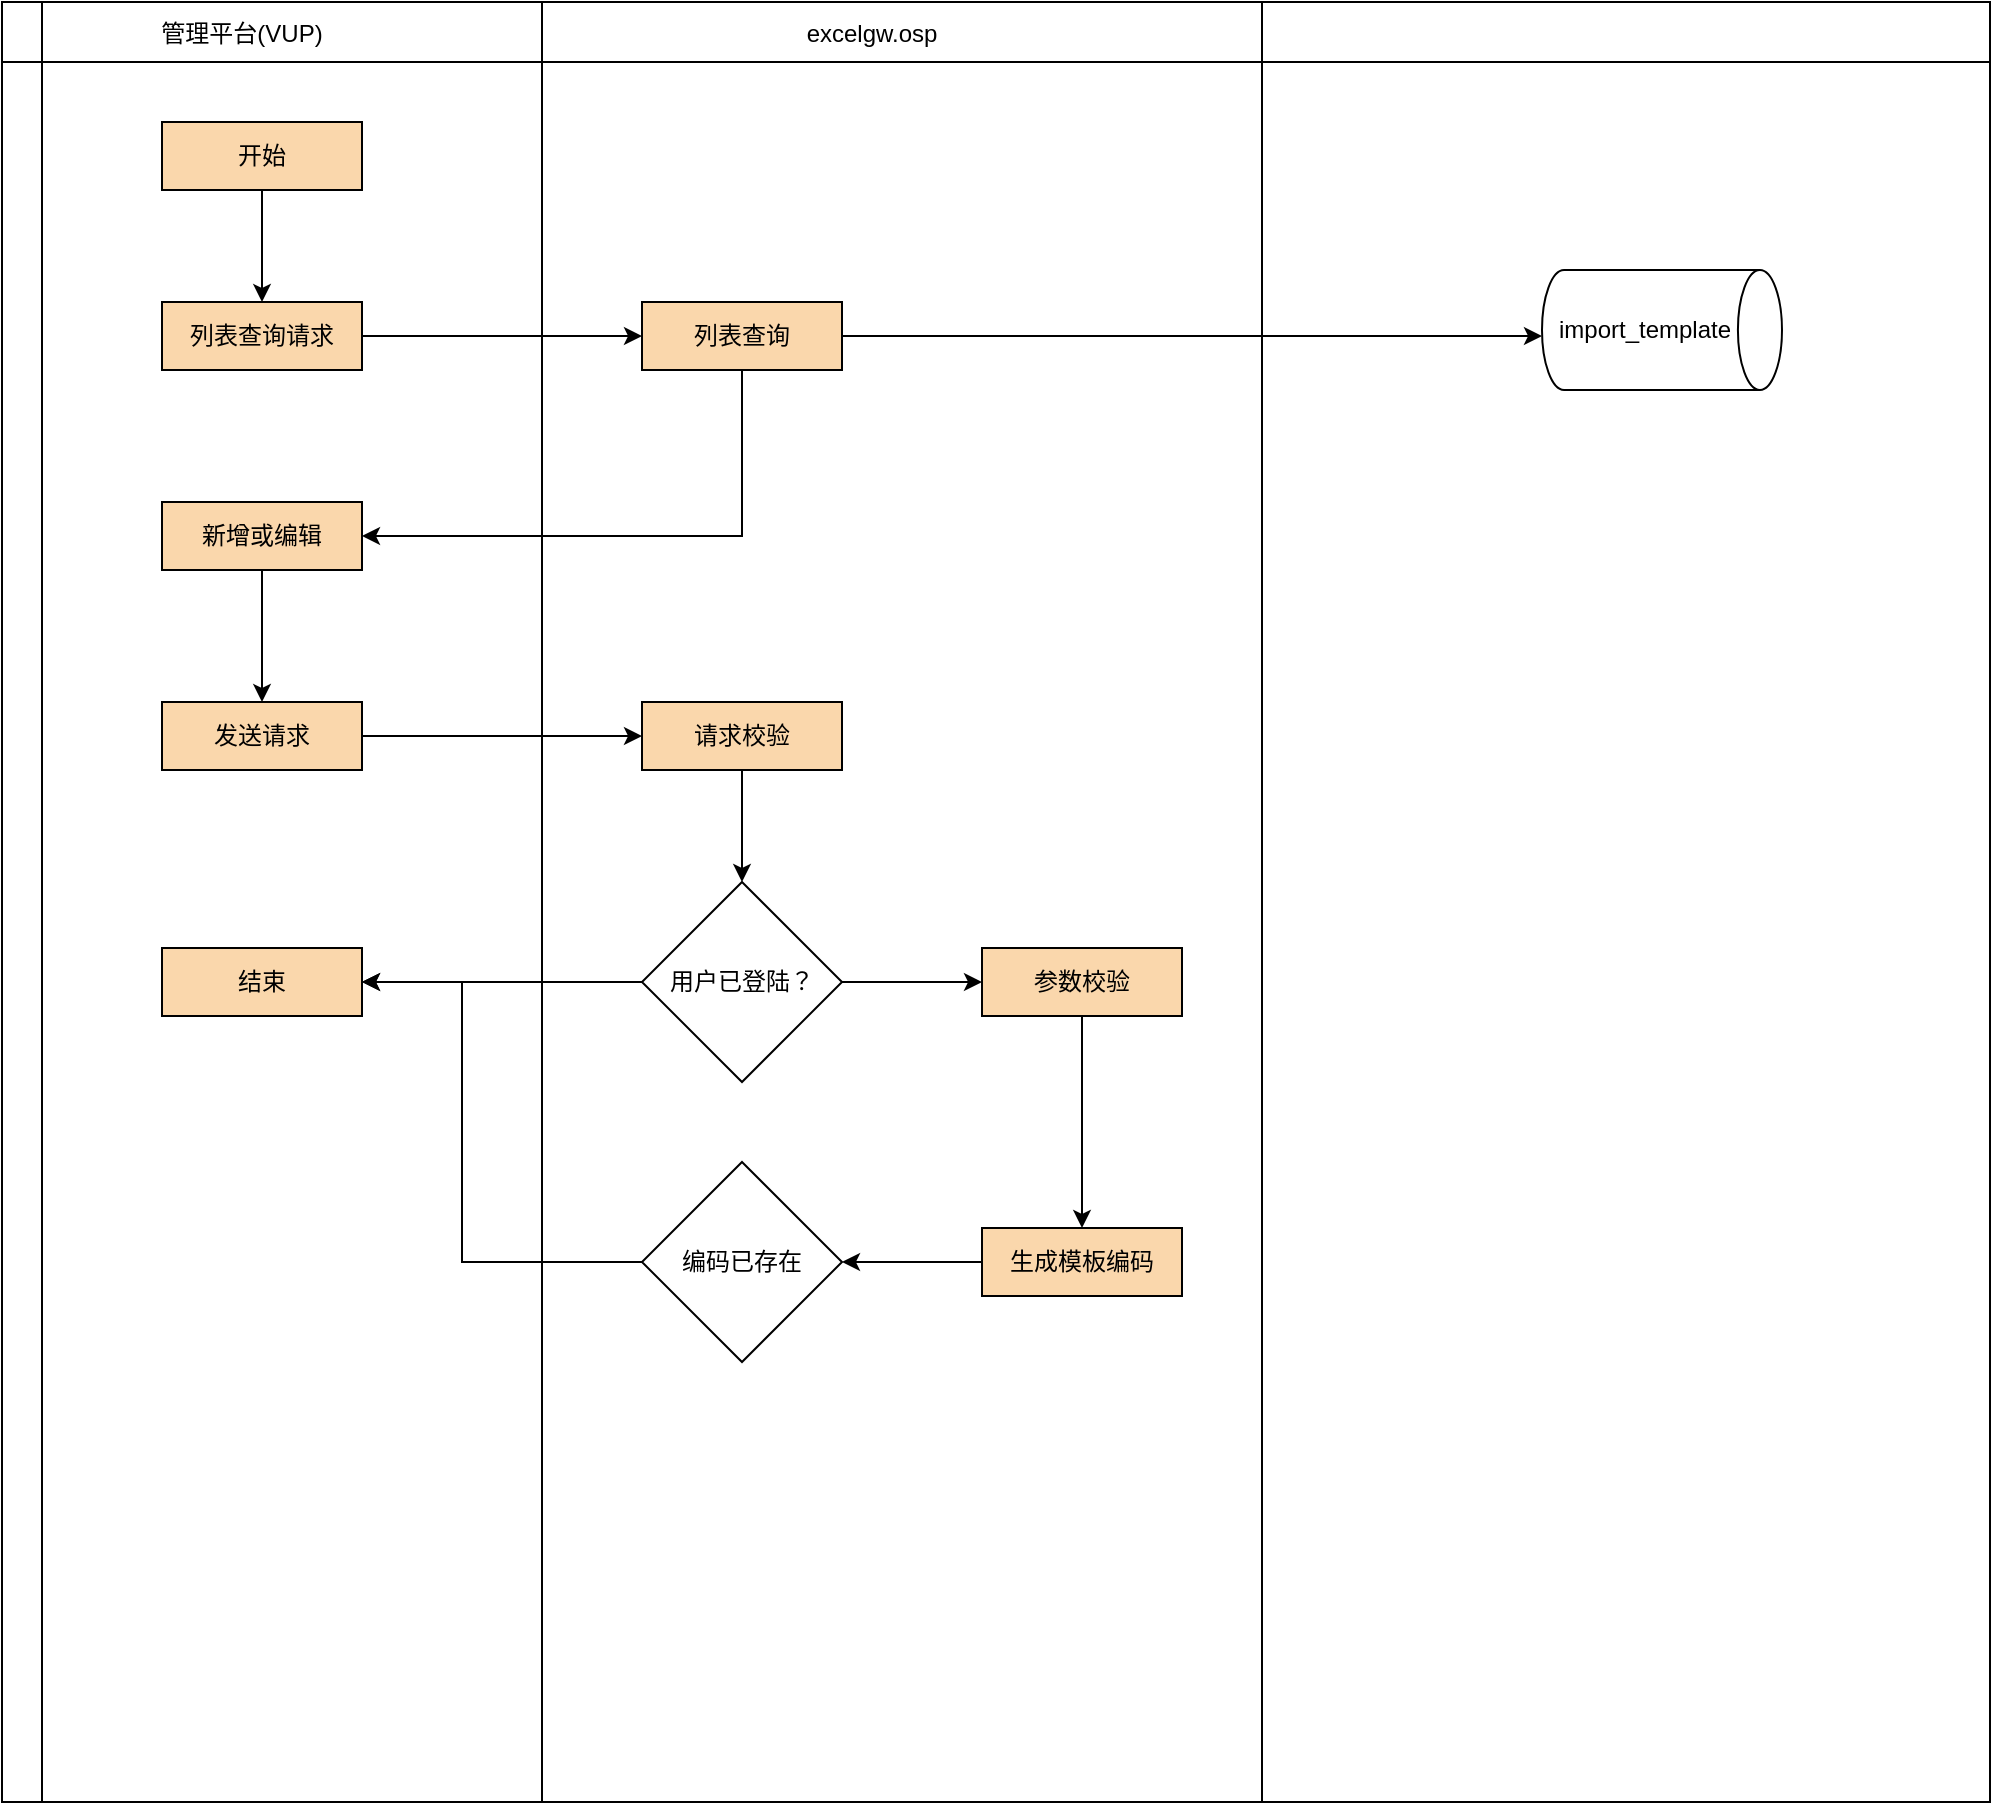 <mxfile version="24.8.3">
  <diagram name="第 1 页" id="HFxwAd8_WCHA5wr18Tvx">
    <mxGraphModel dx="1434" dy="746" grid="1" gridSize="10" guides="1" tooltips="1" connect="1" arrows="1" fold="1" page="1" pageScale="1" pageWidth="827" pageHeight="1169" math="0" shadow="0">
      <root>
        <mxCell id="0" />
        <mxCell id="1" parent="0" />
        <mxCell id="2vl8SGw7yWz8WHqG8PYS-40" value="" style="shape=internalStorage;whiteSpace=wrap;html=1;backgroundOutline=1;dx=0;dy=30;" vertex="1" parent="1">
          <mxGeometry x="680" y="110" width="364" height="900" as="geometry" />
        </mxCell>
        <mxCell id="2vl8SGw7yWz8WHqG8PYS-6" value="" style="shape=internalStorage;whiteSpace=wrap;html=1;backgroundOutline=1;dx=0;dy=30;" vertex="1" parent="1">
          <mxGeometry x="316" y="110" width="364" height="900" as="geometry" />
        </mxCell>
        <mxCell id="2vl8SGw7yWz8WHqG8PYS-8" value="excelgw.osp" style="text;html=1;align=center;verticalAlign=middle;whiteSpace=wrap;rounded=0;" vertex="1" parent="1">
          <mxGeometry x="440" y="116" width="90" height="20" as="geometry" />
        </mxCell>
        <mxCell id="2vl8SGw7yWz8WHqG8PYS-2" value="" style="shape=internalStorage;whiteSpace=wrap;html=1;backgroundOutline=1;dx=20;dy=30;" vertex="1" parent="1">
          <mxGeometry x="50" y="110" width="270" height="900" as="geometry" />
        </mxCell>
        <mxCell id="2vl8SGw7yWz8WHqG8PYS-3" value="管理平台(VUP)" style="text;html=1;align=center;verticalAlign=middle;whiteSpace=wrap;rounded=0;" vertex="1" parent="1">
          <mxGeometry x="120" y="116" width="100" height="20" as="geometry" />
        </mxCell>
        <mxCell id="2vl8SGw7yWz8WHqG8PYS-18" style="edgeStyle=orthogonalEdgeStyle;rounded=0;orthogonalLoop=1;jettySize=auto;html=1;" edge="1" parent="1" source="2vl8SGw7yWz8WHqG8PYS-9" target="2vl8SGw7yWz8WHqG8PYS-12">
          <mxGeometry relative="1" as="geometry" />
        </mxCell>
        <mxCell id="2vl8SGw7yWz8WHqG8PYS-9" value="列表查询请求" style="rounded=0;whiteSpace=wrap;html=1;fillColor=#fad7ac;strokeColor=default;" vertex="1" parent="1">
          <mxGeometry x="130" y="260" width="100" height="34" as="geometry" />
        </mxCell>
        <mxCell id="2vl8SGw7yWz8WHqG8PYS-11" value="" style="edgeStyle=orthogonalEdgeStyle;rounded=0;orthogonalLoop=1;jettySize=auto;html=1;" edge="1" parent="1" source="2vl8SGw7yWz8WHqG8PYS-10" target="2vl8SGw7yWz8WHqG8PYS-9">
          <mxGeometry relative="1" as="geometry" />
        </mxCell>
        <mxCell id="2vl8SGw7yWz8WHqG8PYS-10" value="开始" style="rounded=0;whiteSpace=wrap;html=1;fillColor=#fad7ac;strokeColor=default;" vertex="1" parent="1">
          <mxGeometry x="130" y="170" width="100" height="34" as="geometry" />
        </mxCell>
        <mxCell id="2vl8SGw7yWz8WHqG8PYS-20" style="edgeStyle=orthogonalEdgeStyle;rounded=0;orthogonalLoop=1;jettySize=auto;html=1;entryX=1;entryY=0.5;entryDx=0;entryDy=0;exitX=0.5;exitY=1;exitDx=0;exitDy=0;" edge="1" parent="1" source="2vl8SGw7yWz8WHqG8PYS-12" target="2vl8SGw7yWz8WHqG8PYS-19">
          <mxGeometry relative="1" as="geometry" />
        </mxCell>
        <mxCell id="2vl8SGw7yWz8WHqG8PYS-45" style="edgeStyle=orthogonalEdgeStyle;rounded=0;orthogonalLoop=1;jettySize=auto;html=1;" edge="1" parent="1" source="2vl8SGw7yWz8WHqG8PYS-12">
          <mxGeometry relative="1" as="geometry">
            <mxPoint x="820" y="277" as="targetPoint" />
          </mxGeometry>
        </mxCell>
        <mxCell id="2vl8SGw7yWz8WHqG8PYS-12" value="列表查询" style="rounded=0;whiteSpace=wrap;html=1;fillColor=#fad7ac;strokeColor=default;" vertex="1" parent="1">
          <mxGeometry x="370" y="260" width="100" height="34" as="geometry" />
        </mxCell>
        <mxCell id="2vl8SGw7yWz8WHqG8PYS-26" style="edgeStyle=orthogonalEdgeStyle;rounded=0;orthogonalLoop=1;jettySize=auto;html=1;" edge="1" parent="1" source="2vl8SGw7yWz8WHqG8PYS-19" target="2vl8SGw7yWz8WHqG8PYS-25">
          <mxGeometry relative="1" as="geometry" />
        </mxCell>
        <mxCell id="2vl8SGw7yWz8WHqG8PYS-19" value="新增或编辑" style="rounded=0;whiteSpace=wrap;html=1;fillColor=#fad7ac;strokeColor=default;" vertex="1" parent="1">
          <mxGeometry x="130" y="360" width="100" height="34" as="geometry" />
        </mxCell>
        <mxCell id="2vl8SGw7yWz8WHqG8PYS-28" style="edgeStyle=orthogonalEdgeStyle;rounded=0;orthogonalLoop=1;jettySize=auto;html=1;entryX=0;entryY=0.5;entryDx=0;entryDy=0;" edge="1" parent="1" source="2vl8SGw7yWz8WHqG8PYS-25" target="2vl8SGw7yWz8WHqG8PYS-27">
          <mxGeometry relative="1" as="geometry" />
        </mxCell>
        <mxCell id="2vl8SGw7yWz8WHqG8PYS-25" value="发送请求" style="rounded=0;whiteSpace=wrap;html=1;fillColor=#fad7ac;strokeColor=default;" vertex="1" parent="1">
          <mxGeometry x="130" y="460" width="100" height="34" as="geometry" />
        </mxCell>
        <mxCell id="2vl8SGw7yWz8WHqG8PYS-30" value="" style="edgeStyle=orthogonalEdgeStyle;rounded=0;orthogonalLoop=1;jettySize=auto;html=1;" edge="1" parent="1" source="2vl8SGw7yWz8WHqG8PYS-27" target="2vl8SGw7yWz8WHqG8PYS-29">
          <mxGeometry relative="1" as="geometry" />
        </mxCell>
        <mxCell id="2vl8SGw7yWz8WHqG8PYS-27" value="请求校验" style="rounded=0;whiteSpace=wrap;html=1;fillColor=#fad7ac;strokeColor=default;" vertex="1" parent="1">
          <mxGeometry x="370" y="460" width="100" height="34" as="geometry" />
        </mxCell>
        <mxCell id="2vl8SGw7yWz8WHqG8PYS-32" style="edgeStyle=orthogonalEdgeStyle;rounded=0;orthogonalLoop=1;jettySize=auto;html=1;entryX=1;entryY=0.5;entryDx=0;entryDy=0;" edge="1" parent="1" source="2vl8SGw7yWz8WHqG8PYS-29" target="2vl8SGw7yWz8WHqG8PYS-31">
          <mxGeometry relative="1" as="geometry" />
        </mxCell>
        <mxCell id="2vl8SGw7yWz8WHqG8PYS-35" value="" style="edgeStyle=orthogonalEdgeStyle;rounded=0;orthogonalLoop=1;jettySize=auto;html=1;" edge="1" parent="1" source="2vl8SGw7yWz8WHqG8PYS-29" target="2vl8SGw7yWz8WHqG8PYS-33">
          <mxGeometry relative="1" as="geometry" />
        </mxCell>
        <mxCell id="2vl8SGw7yWz8WHqG8PYS-29" value="用户已登陆？" style="rhombus;whiteSpace=wrap;html=1;" vertex="1" parent="1">
          <mxGeometry x="370" y="550" width="100" height="100" as="geometry" />
        </mxCell>
        <mxCell id="2vl8SGw7yWz8WHqG8PYS-31" value="结束" style="rounded=0;whiteSpace=wrap;html=1;fillColor=#fad7ac;strokeColor=default;" vertex="1" parent="1">
          <mxGeometry x="130" y="583" width="100" height="34" as="geometry" />
        </mxCell>
        <mxCell id="2vl8SGw7yWz8WHqG8PYS-39" value="" style="edgeStyle=orthogonalEdgeStyle;rounded=0;orthogonalLoop=1;jettySize=auto;html=1;" edge="1" parent="1" source="2vl8SGw7yWz8WHqG8PYS-33" target="2vl8SGw7yWz8WHqG8PYS-36">
          <mxGeometry relative="1" as="geometry" />
        </mxCell>
        <mxCell id="2vl8SGw7yWz8WHqG8PYS-33" value="参数校验" style="rounded=0;whiteSpace=wrap;html=1;fillColor=#fad7ac;strokeColor=default;" vertex="1" parent="1">
          <mxGeometry x="540" y="583" width="100" height="34" as="geometry" />
        </mxCell>
        <mxCell id="2vl8SGw7yWz8WHqG8PYS-47" style="edgeStyle=orthogonalEdgeStyle;rounded=0;orthogonalLoop=1;jettySize=auto;html=1;entryX=1;entryY=0.5;entryDx=0;entryDy=0;" edge="1" parent="1" source="2vl8SGw7yWz8WHqG8PYS-36" target="2vl8SGw7yWz8WHqG8PYS-46">
          <mxGeometry relative="1" as="geometry" />
        </mxCell>
        <mxCell id="2vl8SGw7yWz8WHqG8PYS-36" value="生成模板编码" style="rounded=0;whiteSpace=wrap;html=1;fillColor=#fad7ac;strokeColor=default;" vertex="1" parent="1">
          <mxGeometry x="540" y="723" width="100" height="34" as="geometry" />
        </mxCell>
        <mxCell id="2vl8SGw7yWz8WHqG8PYS-41" value="" style="group" vertex="1" connectable="0" parent="1">
          <mxGeometry x="820" y="244" width="120" height="60" as="geometry" />
        </mxCell>
        <mxCell id="2vl8SGw7yWz8WHqG8PYS-42" value="" style="strokeWidth=1;html=1;shape=mxgraph.flowchart.direct_data;whiteSpace=wrap;" vertex="1" parent="2vl8SGw7yWz8WHqG8PYS-41">
          <mxGeometry width="120" height="60" as="geometry" />
        </mxCell>
        <mxCell id="2vl8SGw7yWz8WHqG8PYS-43" value="import_template" style="text;html=1;align=center;verticalAlign=middle;whiteSpace=wrap;rounded=0;" vertex="1" parent="2vl8SGw7yWz8WHqG8PYS-41">
          <mxGeometry x="10" y="19.362" width="82.5" height="21.277" as="geometry" />
        </mxCell>
        <mxCell id="2vl8SGw7yWz8WHqG8PYS-48" style="edgeStyle=orthogonalEdgeStyle;rounded=0;orthogonalLoop=1;jettySize=auto;html=1;entryX=1;entryY=0.5;entryDx=0;entryDy=0;" edge="1" parent="1" source="2vl8SGw7yWz8WHqG8PYS-46" target="2vl8SGw7yWz8WHqG8PYS-31">
          <mxGeometry relative="1" as="geometry">
            <Array as="points">
              <mxPoint x="280" y="740" />
              <mxPoint x="280" y="600" />
            </Array>
          </mxGeometry>
        </mxCell>
        <mxCell id="2vl8SGw7yWz8WHqG8PYS-46" value="编码已存在" style="rhombus;whiteSpace=wrap;html=1;" vertex="1" parent="1">
          <mxGeometry x="370" y="690" width="100" height="100" as="geometry" />
        </mxCell>
      </root>
    </mxGraphModel>
  </diagram>
</mxfile>
